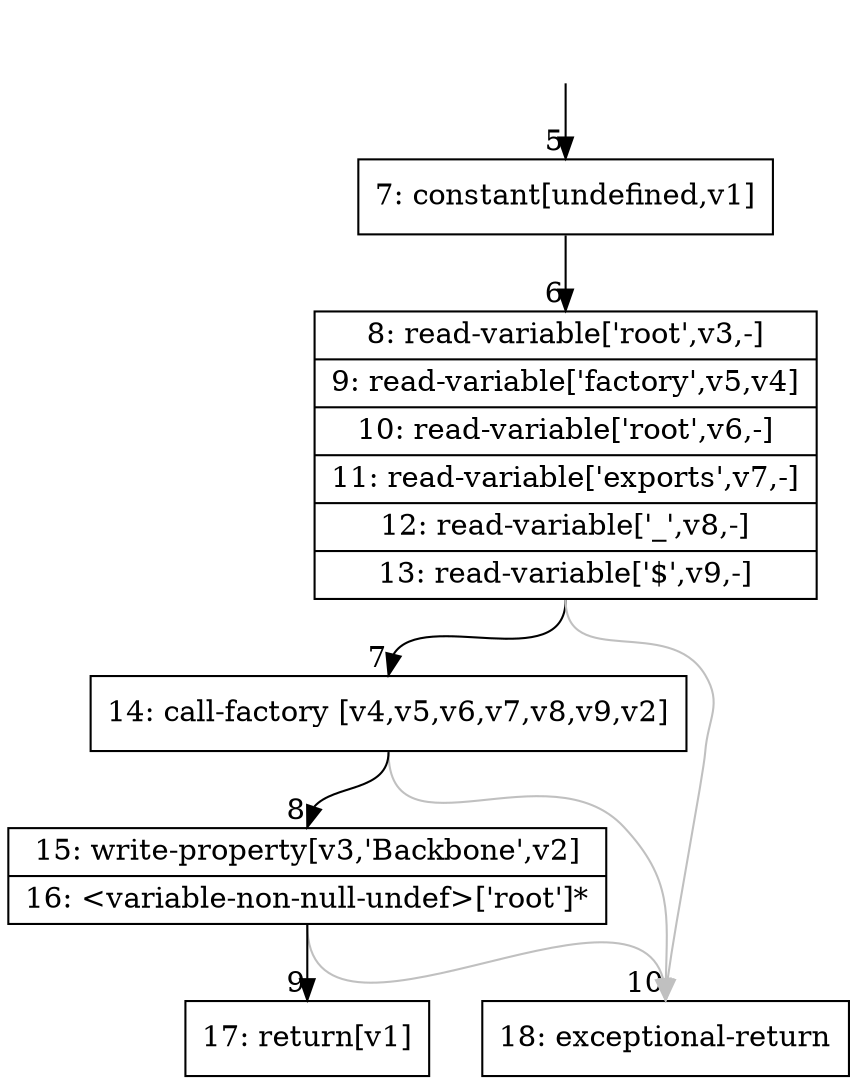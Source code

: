 digraph {
rankdir="TD"
BB_entry2[shape=none,label=""];
BB_entry2 -> BB5 [tailport=s, headport=n, headlabel="    5"]
BB5 [shape=record label="{7: constant[undefined,v1]}" ] 
BB5 -> BB6 [tailport=s, headport=n, headlabel="      6"]
BB6 [shape=record label="{8: read-variable['root',v3,-]|9: read-variable['factory',v5,v4]|10: read-variable['root',v6,-]|11: read-variable['exports',v7,-]|12: read-variable['_',v8,-]|13: read-variable['$',v9,-]}" ] 
BB6 -> BB7 [tailport=s, headport=n, headlabel="      7"]
BB6 -> BB10 [tailport=s, headport=n, color=gray, headlabel="      10"]
BB7 [shape=record label="{14: call-factory [v4,v5,v6,v7,v8,v9,v2]}" ] 
BB7 -> BB8 [tailport=s, headport=n, headlabel="      8"]
BB7 -> BB10 [tailport=s, headport=n, color=gray]
BB8 [shape=record label="{15: write-property[v3,'Backbone',v2]|16: \<variable-non-null-undef\>['root']*}" ] 
BB8 -> BB9 [tailport=s, headport=n, headlabel="      9"]
BB8 -> BB10 [tailport=s, headport=n, color=gray]
BB9 [shape=record label="{17: return[v1]}" ] 
BB10 [shape=record label="{18: exceptional-return}" ] 
//#$~ 14
}
